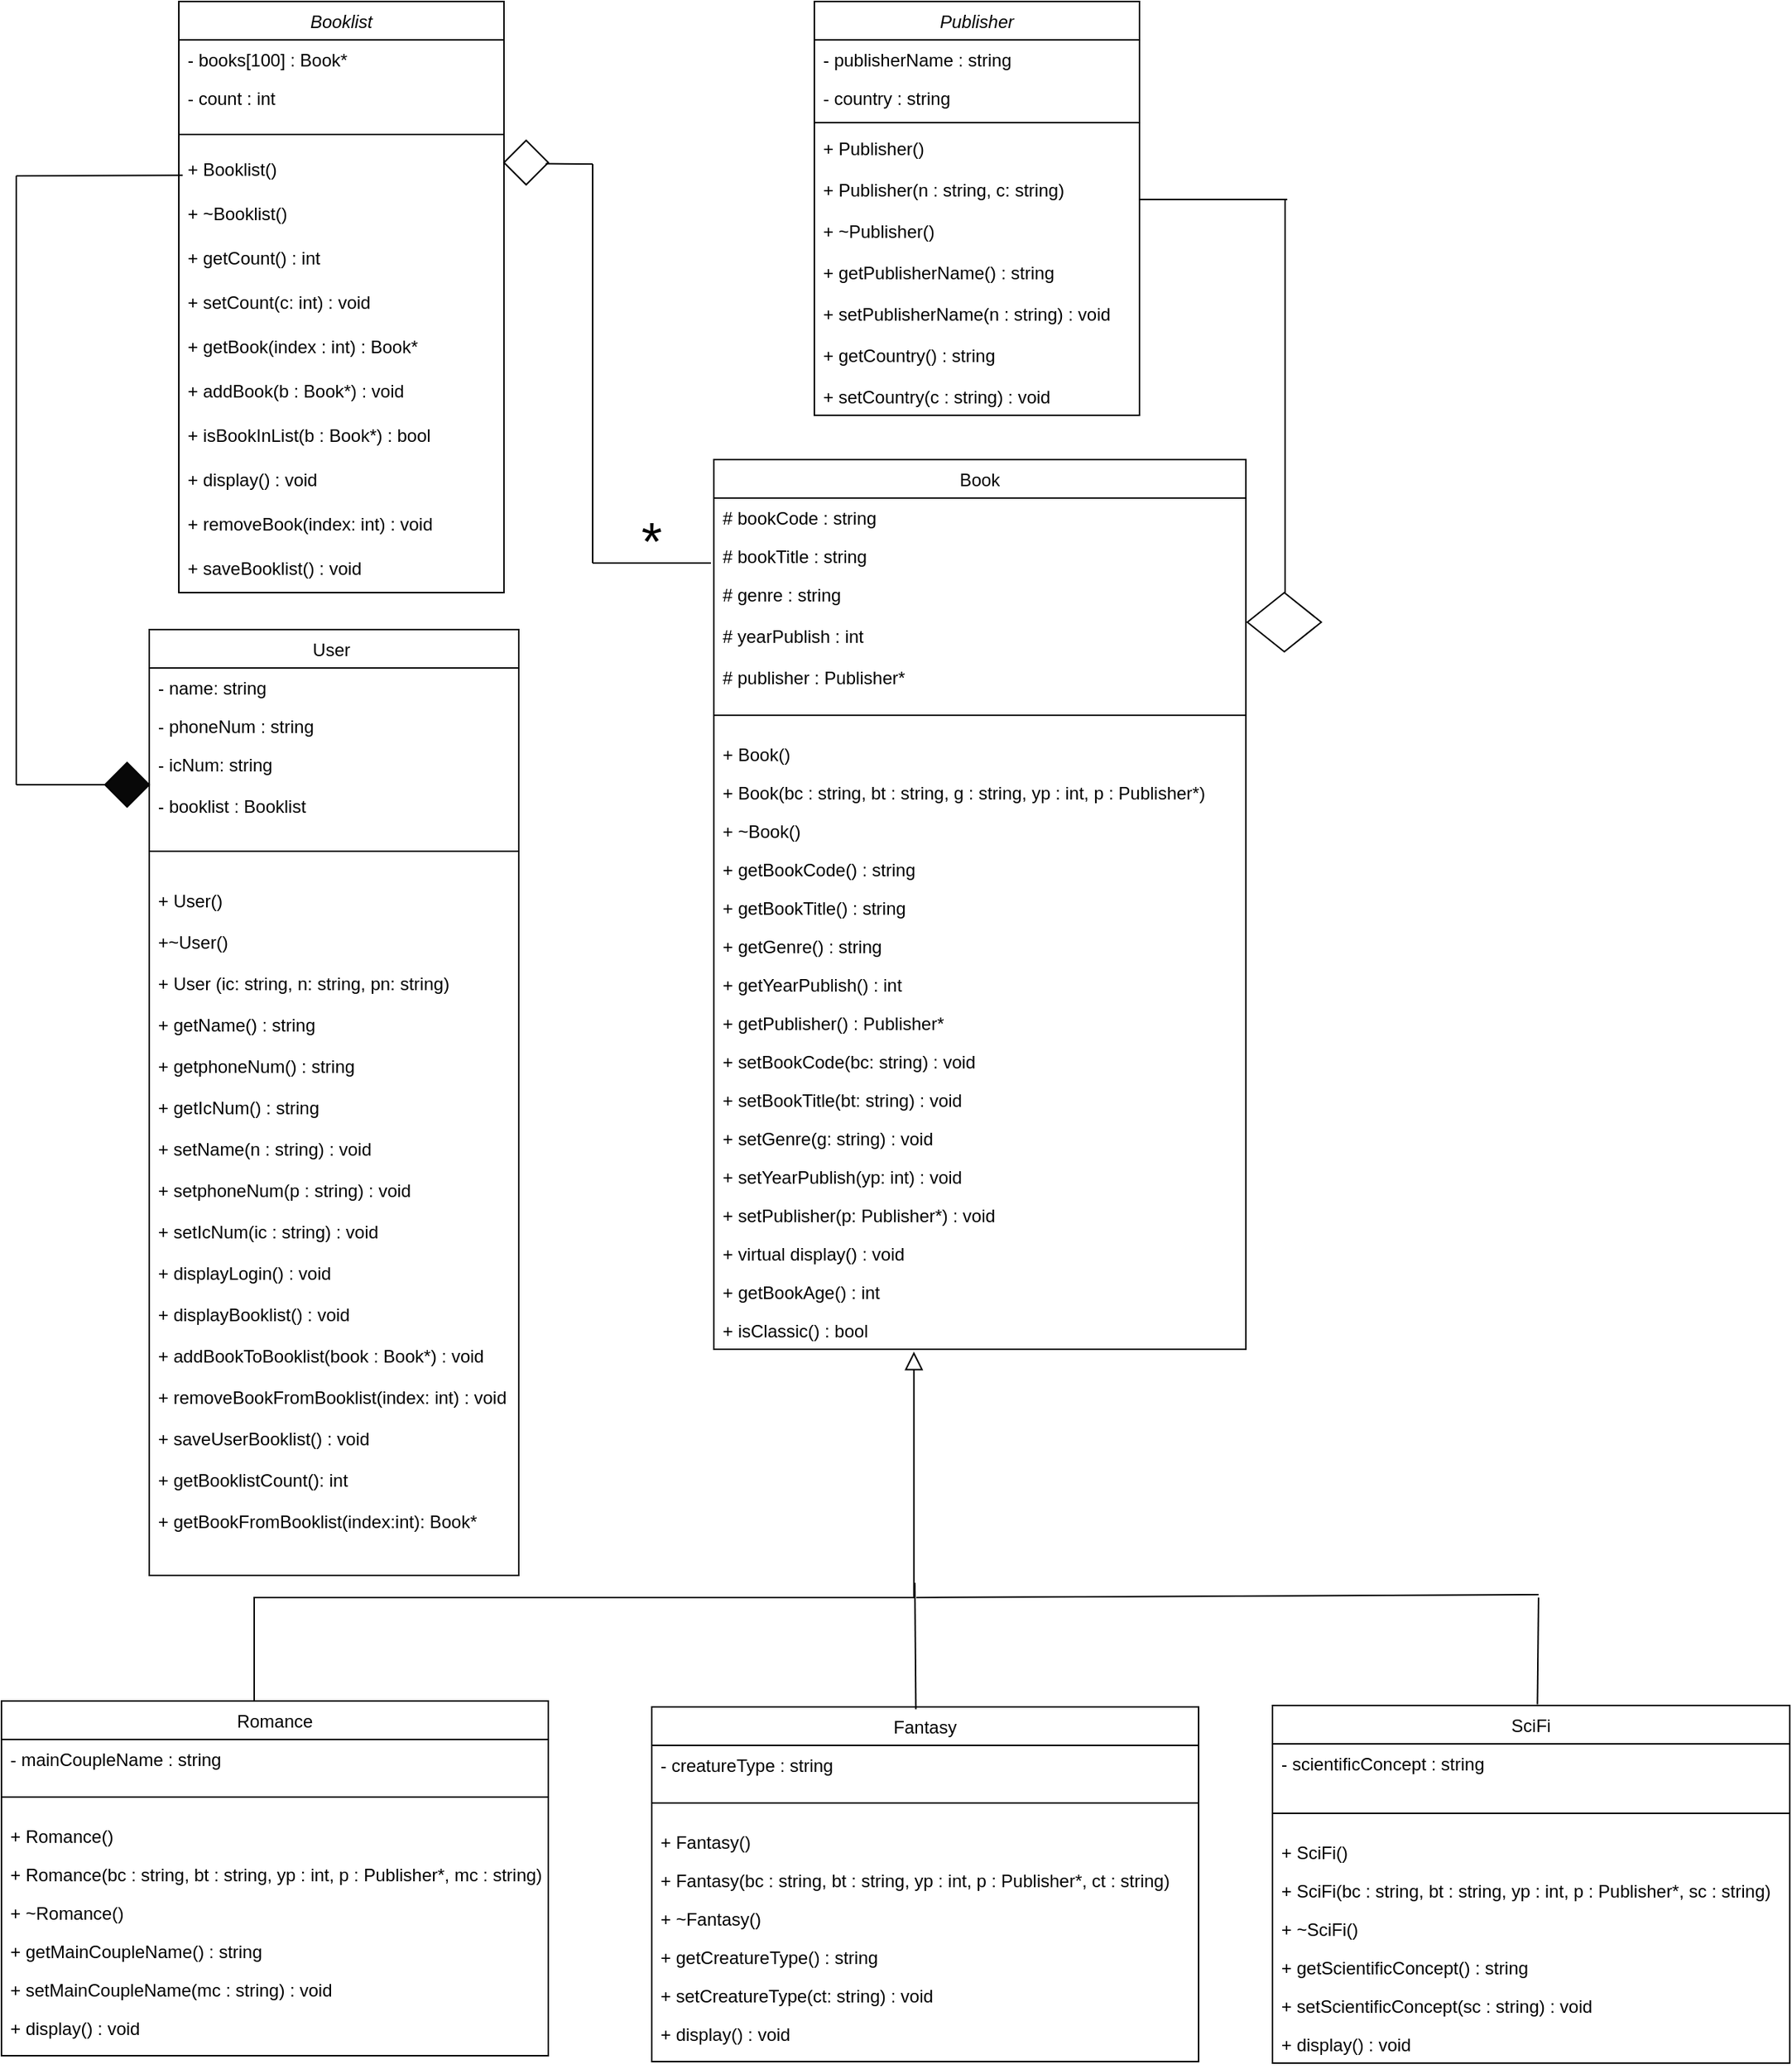 <mxfile version="22.0.2" type="device">
  <diagram id="C5RBs43oDa-KdzZeNtuy" name="Page-1">
    <mxGraphModel dx="1020" dy="504" grid="1" gridSize="10" guides="1" tooltips="1" connect="1" arrows="1" fold="1" page="1" pageScale="1" pageWidth="827" pageHeight="1169" math="0" shadow="0">
      <root>
        <mxCell id="WIyWlLk6GJQsqaUBKTNV-0" />
        <mxCell id="WIyWlLk6GJQsqaUBKTNV-1" parent="WIyWlLk6GJQsqaUBKTNV-0" />
        <mxCell id="zkfFHV4jXpPFQw0GAbJ--0" value="User " style="swimlane;fontStyle=0;align=center;verticalAlign=top;childLayout=stackLayout;horizontal=1;startSize=26;horizontalStack=0;resizeParent=1;resizeLast=0;collapsible=1;marginBottom=0;rounded=0;shadow=0;strokeWidth=1;" parent="WIyWlLk6GJQsqaUBKTNV-1" vertex="1">
          <mxGeometry x="140" y="425" width="250" height="640" as="geometry">
            <mxRectangle x="230" y="140" width="160" height="26" as="alternateBounds" />
          </mxGeometry>
        </mxCell>
        <mxCell id="zkfFHV4jXpPFQw0GAbJ--1" value="- name: string" style="text;align=left;verticalAlign=top;spacingLeft=4;spacingRight=4;overflow=hidden;rotatable=0;points=[[0,0.5],[1,0.5]];portConstraint=eastwest;" parent="zkfFHV4jXpPFQw0GAbJ--0" vertex="1">
          <mxGeometry y="26" width="250" height="26" as="geometry" />
        </mxCell>
        <mxCell id="zkfFHV4jXpPFQw0GAbJ--2" value="- phoneNum : string" style="text;align=left;verticalAlign=top;spacingLeft=4;spacingRight=4;overflow=hidden;rotatable=0;points=[[0,0.5],[1,0.5]];portConstraint=eastwest;rounded=0;shadow=0;html=0;" parent="zkfFHV4jXpPFQw0GAbJ--0" vertex="1">
          <mxGeometry y="52" width="250" height="26" as="geometry" />
        </mxCell>
        <mxCell id="zkfFHV4jXpPFQw0GAbJ--3" value="- icNum: string&#xa;&#xa;- booklist : Booklist" style="text;align=left;verticalAlign=top;spacingLeft=4;spacingRight=4;overflow=hidden;rotatable=0;points=[[0,0.5],[1,0.5]];portConstraint=eastwest;rounded=0;shadow=0;html=0;" parent="zkfFHV4jXpPFQw0GAbJ--0" vertex="1">
          <mxGeometry y="78" width="250" height="52" as="geometry" />
        </mxCell>
        <mxCell id="zkfFHV4jXpPFQw0GAbJ--4" value="" style="line;html=1;strokeWidth=1;align=left;verticalAlign=middle;spacingTop=-1;spacingLeft=3;spacingRight=3;rotatable=0;labelPosition=right;points=[];portConstraint=eastwest;" parent="zkfFHV4jXpPFQw0GAbJ--0" vertex="1">
          <mxGeometry y="130" width="250" height="40" as="geometry" />
        </mxCell>
        <mxCell id="zkfFHV4jXpPFQw0GAbJ--5" value="+ User()&#xa;&#xa;+~User()&#xa;&#xa;+ User (ic: string, n: string, pn: string)&#xa;&#xa;+ getName() : string&#xa;&#xa;+ getphoneNum() : string&#xa;&#xa;+ getIcNum() : string&#xa;&#xa;+ setName(n : string) : void&#xa;&#xa;+ setphoneNum(p : string) : void&#xa;&#xa;+ setIcNum(ic : string) : void&#xa;&#xa;+ displayLogin() : void&#xa;&#xa;+ displayBooklist() : void&#xa;&#xa;+ addBookToBooklist(book : Book*) : void&#xa;&#xa;+ removeBookFromBooklist(index: int) : void&#xa;&#xa;+ saveUserBooklist() : void&#xa;&#xa;+ getBooklistCount(): int&#xa;&#xa;+ getBookFromBooklist(index:int): Book*&#xa;&#xa;" style="text;align=left;verticalAlign=top;spacingLeft=4;spacingRight=4;overflow=hidden;rotatable=0;points=[[0,0.5],[1,0.5]];portConstraint=eastwest;" parent="zkfFHV4jXpPFQw0GAbJ--0" vertex="1">
          <mxGeometry y="170" width="250" height="470" as="geometry" />
        </mxCell>
        <mxCell id="zkfFHV4jXpPFQw0GAbJ--17" value="Book" style="swimlane;fontStyle=0;align=center;verticalAlign=top;childLayout=stackLayout;horizontal=1;startSize=26;horizontalStack=0;resizeParent=1;resizeLast=0;collapsible=1;marginBottom=0;rounded=0;shadow=0;strokeWidth=1;" parent="WIyWlLk6GJQsqaUBKTNV-1" vertex="1">
          <mxGeometry x="522" y="310" width="360" height="602" as="geometry">
            <mxRectangle x="550" y="140" width="160" height="26" as="alternateBounds" />
          </mxGeometry>
        </mxCell>
        <mxCell id="zkfFHV4jXpPFQw0GAbJ--18" value="# bookCode : string" style="text;align=left;verticalAlign=top;spacingLeft=4;spacingRight=4;overflow=hidden;rotatable=0;points=[[0,0.5],[1,0.5]];portConstraint=eastwest;" parent="zkfFHV4jXpPFQw0GAbJ--17" vertex="1">
          <mxGeometry y="26" width="360" height="26" as="geometry" />
        </mxCell>
        <mxCell id="zkfFHV4jXpPFQw0GAbJ--19" value="# bookTitle : string" style="text;align=left;verticalAlign=top;spacingLeft=4;spacingRight=4;overflow=hidden;rotatable=0;points=[[0,0.5],[1,0.5]];portConstraint=eastwest;rounded=0;shadow=0;html=0;" parent="zkfFHV4jXpPFQw0GAbJ--17" vertex="1">
          <mxGeometry y="52" width="360" height="26" as="geometry" />
        </mxCell>
        <mxCell id="bNssI9k4-p0HElGEcFlD-65" value="# genre : string&#xa;&#xa;# yearPublish : int&#xa;&#xa;# publisher : Publisher*&#xa;&#xa;" style="text;align=left;verticalAlign=top;spacingLeft=4;spacingRight=4;overflow=hidden;rotatable=0;points=[[0,0.5],[1,0.5]];portConstraint=eastwest;rounded=0;shadow=0;html=0;" parent="zkfFHV4jXpPFQw0GAbJ--17" vertex="1">
          <mxGeometry y="78" width="360" height="82" as="geometry" />
        </mxCell>
        <mxCell id="zkfFHV4jXpPFQw0GAbJ--23" value="" style="line;html=1;strokeWidth=1;align=left;verticalAlign=middle;spacingTop=-1;spacingLeft=3;spacingRight=3;rotatable=0;labelPosition=right;points=[];portConstraint=eastwest;" parent="zkfFHV4jXpPFQw0GAbJ--17" vertex="1">
          <mxGeometry y="160" width="360" height="26" as="geometry" />
        </mxCell>
        <mxCell id="zkfFHV4jXpPFQw0GAbJ--24" value="+ Book() " style="text;align=left;verticalAlign=top;spacingLeft=4;spacingRight=4;overflow=hidden;rotatable=0;points=[[0,0.5],[1,0.5]];portConstraint=eastwest;" parent="zkfFHV4jXpPFQw0GAbJ--17" vertex="1">
          <mxGeometry y="186" width="360" height="26" as="geometry" />
        </mxCell>
        <mxCell id="zkfFHV4jXpPFQw0GAbJ--25" value="+ Book(bc : string, bt : string, g : string, yp : int, p : Publisher*)" style="text;align=left;verticalAlign=top;spacingLeft=4;spacingRight=4;overflow=hidden;rotatable=0;points=[[0,0.5],[1,0.5]];portConstraint=eastwest;" parent="zkfFHV4jXpPFQw0GAbJ--17" vertex="1">
          <mxGeometry y="212" width="360" height="26" as="geometry" />
        </mxCell>
        <mxCell id="Snj3smQng_S0fo1WjeM6-1" value="+ ~Book()" style="text;align=left;verticalAlign=top;spacingLeft=4;spacingRight=4;overflow=hidden;rotatable=0;points=[[0,0.5],[1,0.5]];portConstraint=eastwest;" parent="zkfFHV4jXpPFQw0GAbJ--17" vertex="1">
          <mxGeometry y="238" width="360" height="26" as="geometry" />
        </mxCell>
        <mxCell id="bNssI9k4-p0HElGEcFlD-20" value="+ getBookCode() : string" style="text;align=left;verticalAlign=top;spacingLeft=4;spacingRight=4;overflow=hidden;rotatable=0;points=[[0,0.5],[1,0.5]];portConstraint=eastwest;" parent="zkfFHV4jXpPFQw0GAbJ--17" vertex="1">
          <mxGeometry y="264" width="360" height="26" as="geometry" />
        </mxCell>
        <mxCell id="bNssI9k4-p0HElGEcFlD-31" value="+ getBookTitle() : string" style="text;align=left;verticalAlign=top;spacingLeft=4;spacingRight=4;overflow=hidden;rotatable=0;points=[[0,0.5],[1,0.5]];portConstraint=eastwest;" parent="zkfFHV4jXpPFQw0GAbJ--17" vertex="1">
          <mxGeometry y="290" width="360" height="26" as="geometry" />
        </mxCell>
        <mxCell id="bNssI9k4-p0HElGEcFlD-66" value="+ getGenre() : string" style="text;align=left;verticalAlign=top;spacingLeft=4;spacingRight=4;overflow=hidden;rotatable=0;points=[[0,0.5],[1,0.5]];portConstraint=eastwest;" parent="zkfFHV4jXpPFQw0GAbJ--17" vertex="1">
          <mxGeometry y="316" width="360" height="26" as="geometry" />
        </mxCell>
        <mxCell id="2RfcBjX1G3hWFIVeRtJU-0" value="+ getYearPublish() : int" style="text;align=left;verticalAlign=top;spacingLeft=4;spacingRight=4;overflow=hidden;rotatable=0;points=[[0,0.5],[1,0.5]];portConstraint=eastwest;" parent="zkfFHV4jXpPFQw0GAbJ--17" vertex="1">
          <mxGeometry y="342" width="360" height="26" as="geometry" />
        </mxCell>
        <mxCell id="bNssI9k4-p0HElGEcFlD-67" value="+ getPublisher() : Publisher*" style="text;align=left;verticalAlign=top;spacingLeft=4;spacingRight=4;overflow=hidden;rotatable=0;points=[[0,0.5],[1,0.5]];portConstraint=eastwest;" parent="zkfFHV4jXpPFQw0GAbJ--17" vertex="1">
          <mxGeometry y="368" width="360" height="26" as="geometry" />
        </mxCell>
        <mxCell id="UpxeTKaQ8r32pE5_aVsX-1" value="+ setBookCode(bc: string) : void" style="text;align=left;verticalAlign=top;spacingLeft=4;spacingRight=4;overflow=hidden;rotatable=0;points=[[0,0.5],[1,0.5]];portConstraint=eastwest;" parent="zkfFHV4jXpPFQw0GAbJ--17" vertex="1">
          <mxGeometry y="394" width="360" height="26" as="geometry" />
        </mxCell>
        <mxCell id="UpxeTKaQ8r32pE5_aVsX-2" value="+ setBookTitle(bt: string) : void" style="text;align=left;verticalAlign=top;spacingLeft=4;spacingRight=4;overflow=hidden;rotatable=0;points=[[0,0.5],[1,0.5]];portConstraint=eastwest;" parent="zkfFHV4jXpPFQw0GAbJ--17" vertex="1">
          <mxGeometry y="420" width="360" height="26" as="geometry" />
        </mxCell>
        <mxCell id="UpxeTKaQ8r32pE5_aVsX-3" value="+ setGenre(g: string) : void" style="text;align=left;verticalAlign=top;spacingLeft=4;spacingRight=4;overflow=hidden;rotatable=0;points=[[0,0.5],[1,0.5]];portConstraint=eastwest;" parent="zkfFHV4jXpPFQw0GAbJ--17" vertex="1">
          <mxGeometry y="446" width="360" height="26" as="geometry" />
        </mxCell>
        <mxCell id="UpxeTKaQ8r32pE5_aVsX-4" value="+ setYearPublish(yp: int) : void" style="text;align=left;verticalAlign=top;spacingLeft=4;spacingRight=4;overflow=hidden;rotatable=0;points=[[0,0.5],[1,0.5]];portConstraint=eastwest;" parent="zkfFHV4jXpPFQw0GAbJ--17" vertex="1">
          <mxGeometry y="472" width="360" height="26" as="geometry" />
        </mxCell>
        <mxCell id="UpxeTKaQ8r32pE5_aVsX-5" value="+ setPublisher(p: Publisher*) : void" style="text;align=left;verticalAlign=top;spacingLeft=4;spacingRight=4;overflow=hidden;rotatable=0;points=[[0,0.5],[1,0.5]];portConstraint=eastwest;" parent="zkfFHV4jXpPFQw0GAbJ--17" vertex="1">
          <mxGeometry y="498" width="360" height="26" as="geometry" />
        </mxCell>
        <mxCell id="pxDG-1_r7l-Rrti4JALC-0" value="+ virtual display() : void" style="text;align=left;verticalAlign=top;spacingLeft=4;spacingRight=4;overflow=hidden;rotatable=0;points=[[0,0.5],[1,0.5]];portConstraint=eastwest;" parent="zkfFHV4jXpPFQw0GAbJ--17" vertex="1">
          <mxGeometry y="524" width="360" height="26" as="geometry" />
        </mxCell>
        <mxCell id="RCz523NR6PplQlJ8HOiF-1" value="+ getBookAge() : int" style="text;align=left;verticalAlign=top;spacingLeft=4;spacingRight=4;overflow=hidden;rotatable=0;points=[[0,0.5],[1,0.5]];portConstraint=eastwest;" vertex="1" parent="zkfFHV4jXpPFQw0GAbJ--17">
          <mxGeometry y="550" width="360" height="26" as="geometry" />
        </mxCell>
        <mxCell id="RCz523NR6PplQlJ8HOiF-0" value="+ isClassic() : bool" style="text;align=left;verticalAlign=top;spacingLeft=4;spacingRight=4;overflow=hidden;rotatable=0;points=[[0,0.5],[1,0.5]];portConstraint=eastwest;" vertex="1" parent="zkfFHV4jXpPFQw0GAbJ--17">
          <mxGeometry y="576" width="360" height="26" as="geometry" />
        </mxCell>
        <mxCell id="bNssI9k4-p0HElGEcFlD-2" value="SciFi" style="swimlane;fontStyle=0;align=center;verticalAlign=top;childLayout=stackLayout;horizontal=1;startSize=26;horizontalStack=0;resizeParent=1;resizeLast=0;collapsible=1;marginBottom=0;rounded=0;shadow=0;strokeWidth=1;" parent="WIyWlLk6GJQsqaUBKTNV-1" vertex="1">
          <mxGeometry x="900" y="1153" width="350" height="242" as="geometry">
            <mxRectangle x="340" y="380" width="170" height="26" as="alternateBounds" />
          </mxGeometry>
        </mxCell>
        <mxCell id="bNssI9k4-p0HElGEcFlD-3" value="- scientificConcept : string" style="text;align=left;verticalAlign=top;spacingLeft=4;spacingRight=4;overflow=hidden;rotatable=0;points=[[0,0.5],[1,0.5]];portConstraint=eastwest;" parent="bNssI9k4-p0HElGEcFlD-2" vertex="1">
          <mxGeometry y="26" width="350" height="34" as="geometry" />
        </mxCell>
        <mxCell id="2RfcBjX1G3hWFIVeRtJU-6" value="" style="line;html=1;strokeWidth=1;align=left;verticalAlign=middle;spacingTop=-1;spacingLeft=3;spacingRight=3;rotatable=0;labelPosition=right;points=[];portConstraint=eastwest;" parent="bNssI9k4-p0HElGEcFlD-2" vertex="1">
          <mxGeometry y="60" width="350" height="26" as="geometry" />
        </mxCell>
        <mxCell id="2RfcBjX1G3hWFIVeRtJU-14" value="+ SciFi()" style="text;align=left;verticalAlign=top;spacingLeft=4;spacingRight=4;overflow=hidden;rotatable=0;points=[[0,0.5],[1,0.5]];portConstraint=eastwest;" parent="bNssI9k4-p0HElGEcFlD-2" vertex="1">
          <mxGeometry y="86" width="350" height="26" as="geometry" />
        </mxCell>
        <mxCell id="2RfcBjX1G3hWFIVeRtJU-10" value="+ SciFi(bc : string, bt : string, yp : int, p : Publisher*, sc : string)" style="text;align=left;verticalAlign=top;spacingLeft=4;spacingRight=4;overflow=hidden;rotatable=0;points=[[0,0.5],[1,0.5]];portConstraint=eastwest;" parent="bNssI9k4-p0HElGEcFlD-2" vertex="1">
          <mxGeometry y="112" width="350" height="26" as="geometry" />
        </mxCell>
        <mxCell id="UpxeTKaQ8r32pE5_aVsX-12" value="+ ~SciFi()" style="text;align=left;verticalAlign=top;spacingLeft=4;spacingRight=4;overflow=hidden;rotatable=0;points=[[0,0.5],[1,0.5]];portConstraint=eastwest;" parent="bNssI9k4-p0HElGEcFlD-2" vertex="1">
          <mxGeometry y="138" width="350" height="26" as="geometry" />
        </mxCell>
        <mxCell id="UpxeTKaQ8r32pE5_aVsX-13" value="+ getScientificConcept() : string&#xa;" style="text;align=left;verticalAlign=top;spacingLeft=4;spacingRight=4;overflow=hidden;rotatable=0;points=[[0,0.5],[1,0.5]];portConstraint=eastwest;" parent="bNssI9k4-p0HElGEcFlD-2" vertex="1">
          <mxGeometry y="164" width="350" height="26" as="geometry" />
        </mxCell>
        <mxCell id="UpxeTKaQ8r32pE5_aVsX-14" value="+ setScientificConcept(sc : string) : void" style="text;align=left;verticalAlign=top;spacingLeft=4;spacingRight=4;overflow=hidden;rotatable=0;points=[[0,0.5],[1,0.5]];portConstraint=eastwest;" parent="bNssI9k4-p0HElGEcFlD-2" vertex="1">
          <mxGeometry y="190" width="350" height="26" as="geometry" />
        </mxCell>
        <mxCell id="Snj3smQng_S0fo1WjeM6-4" value="+ display() : void" style="text;align=left;verticalAlign=top;spacingLeft=4;spacingRight=4;overflow=hidden;rotatable=0;points=[[0,0.5],[1,0.5]];portConstraint=eastwest;" parent="bNssI9k4-p0HElGEcFlD-2" vertex="1">
          <mxGeometry y="216" width="350" height="26" as="geometry" />
        </mxCell>
        <mxCell id="zkfFHV4jXpPFQw0GAbJ--13" value="Romance" style="swimlane;fontStyle=0;align=center;verticalAlign=top;childLayout=stackLayout;horizontal=1;startSize=26;horizontalStack=0;resizeParent=1;resizeLast=0;collapsible=1;marginBottom=0;rounded=0;shadow=0;strokeWidth=1;" parent="WIyWlLk6GJQsqaUBKTNV-1" vertex="1">
          <mxGeometry x="40" y="1150" width="370" height="240" as="geometry">
            <mxRectangle x="340" y="380" width="170" height="26" as="alternateBounds" />
          </mxGeometry>
        </mxCell>
        <mxCell id="bNssI9k4-p0HElGEcFlD-5" value="- mainCoupleName : string" style="text;align=left;verticalAlign=top;spacingLeft=4;spacingRight=4;overflow=hidden;rotatable=0;points=[[0,0.5],[1,0.5]];portConstraint=eastwest;" parent="zkfFHV4jXpPFQw0GAbJ--13" vertex="1">
          <mxGeometry y="26" width="370" height="26" as="geometry" />
        </mxCell>
        <mxCell id="2RfcBjX1G3hWFIVeRtJU-3" value="" style="line;html=1;strokeWidth=1;align=left;verticalAlign=middle;spacingTop=-1;spacingLeft=3;spacingRight=3;rotatable=0;labelPosition=right;points=[];portConstraint=eastwest;" parent="zkfFHV4jXpPFQw0GAbJ--13" vertex="1">
          <mxGeometry y="52" width="370" height="26" as="geometry" />
        </mxCell>
        <mxCell id="2RfcBjX1G3hWFIVeRtJU-11" value="+ Romance()" style="text;align=left;verticalAlign=top;spacingLeft=4;spacingRight=4;overflow=hidden;rotatable=0;points=[[0,0.5],[1,0.5]];portConstraint=eastwest;" parent="zkfFHV4jXpPFQw0GAbJ--13" vertex="1">
          <mxGeometry y="78" width="370" height="26" as="geometry" />
        </mxCell>
        <mxCell id="2RfcBjX1G3hWFIVeRtJU-2" value="+ Romance(bc : string, bt : string, yp : int, p : Publisher*, mc : string)" style="text;align=left;verticalAlign=top;spacingLeft=4;spacingRight=4;overflow=hidden;rotatable=0;points=[[0,0.5],[1,0.5]];portConstraint=eastwest;" parent="zkfFHV4jXpPFQw0GAbJ--13" vertex="1">
          <mxGeometry y="104" width="370" height="26" as="geometry" />
        </mxCell>
        <mxCell id="UpxeTKaQ8r32pE5_aVsX-6" value="+ ~Romance()" style="text;align=left;verticalAlign=top;spacingLeft=4;spacingRight=4;overflow=hidden;rotatable=0;points=[[0,0.5],[1,0.5]];portConstraint=eastwest;" parent="zkfFHV4jXpPFQw0GAbJ--13" vertex="1">
          <mxGeometry y="130" width="370" height="26" as="geometry" />
        </mxCell>
        <mxCell id="UpxeTKaQ8r32pE5_aVsX-7" value="+ getMainCoupleName() : string&#xa;" style="text;align=left;verticalAlign=top;spacingLeft=4;spacingRight=4;overflow=hidden;rotatable=0;points=[[0,0.5],[1,0.5]];portConstraint=eastwest;" parent="zkfFHV4jXpPFQw0GAbJ--13" vertex="1">
          <mxGeometry y="156" width="370" height="26" as="geometry" />
        </mxCell>
        <mxCell id="UpxeTKaQ8r32pE5_aVsX-8" value="+ setMainCoupleName(mc : string) : void&#xa;" style="text;align=left;verticalAlign=top;spacingLeft=4;spacingRight=4;overflow=hidden;rotatable=0;points=[[0,0.5],[1,0.5]];portConstraint=eastwest;" parent="zkfFHV4jXpPFQw0GAbJ--13" vertex="1">
          <mxGeometry y="182" width="370" height="26" as="geometry" />
        </mxCell>
        <mxCell id="Snj3smQng_S0fo1WjeM6-2" value="+ display() : void" style="text;align=left;verticalAlign=top;spacingLeft=4;spacingRight=4;overflow=hidden;rotatable=0;points=[[0,0.5],[1,0.5]];portConstraint=eastwest;" parent="zkfFHV4jXpPFQw0GAbJ--13" vertex="1">
          <mxGeometry y="208" width="370" height="26" as="geometry" />
        </mxCell>
        <mxCell id="bNssI9k4-p0HElGEcFlD-10" value="Fantasy" style="swimlane;fontStyle=0;align=center;verticalAlign=top;childLayout=stackLayout;horizontal=1;startSize=26;horizontalStack=0;resizeParent=1;resizeLast=0;collapsible=1;marginBottom=0;rounded=0;shadow=0;strokeWidth=1;" parent="WIyWlLk6GJQsqaUBKTNV-1" vertex="1">
          <mxGeometry x="480" y="1154" width="370" height="240" as="geometry">
            <mxRectangle x="340" y="380" width="170" height="26" as="alternateBounds" />
          </mxGeometry>
        </mxCell>
        <mxCell id="2RfcBjX1G3hWFIVeRtJU-5" value="- creatureType : string" style="text;align=left;verticalAlign=top;spacingLeft=4;spacingRight=4;overflow=hidden;rotatable=0;points=[[0,0.5],[1,0.5]];portConstraint=eastwest;" parent="bNssI9k4-p0HElGEcFlD-10" vertex="1">
          <mxGeometry y="26" width="370" height="26" as="geometry" />
        </mxCell>
        <mxCell id="2RfcBjX1G3hWFIVeRtJU-4" value="" style="line;html=1;strokeWidth=1;align=left;verticalAlign=middle;spacingTop=-1;spacingLeft=3;spacingRight=3;rotatable=0;labelPosition=right;points=[];portConstraint=eastwest;" parent="bNssI9k4-p0HElGEcFlD-10" vertex="1">
          <mxGeometry y="52" width="370" height="26" as="geometry" />
        </mxCell>
        <mxCell id="2RfcBjX1G3hWFIVeRtJU-12" value="+ Fantasy()" style="text;align=left;verticalAlign=top;spacingLeft=4;spacingRight=4;overflow=hidden;rotatable=0;points=[[0,0.5],[1,0.5]];portConstraint=eastwest;" parent="bNssI9k4-p0HElGEcFlD-10" vertex="1">
          <mxGeometry y="78" width="370" height="26" as="geometry" />
        </mxCell>
        <mxCell id="bNssI9k4-p0HElGEcFlD-13" value="+ Fantasy(bc : string, bt : string, yp : int, p : Publisher*, ct : string)" style="text;align=left;verticalAlign=top;spacingLeft=4;spacingRight=4;overflow=hidden;rotatable=0;points=[[0,0.5],[1,0.5]];portConstraint=eastwest;" parent="bNssI9k4-p0HElGEcFlD-10" vertex="1">
          <mxGeometry y="104" width="370" height="26" as="geometry" />
        </mxCell>
        <mxCell id="UpxeTKaQ8r32pE5_aVsX-9" value="+ ~Fantasy()" style="text;align=left;verticalAlign=top;spacingLeft=4;spacingRight=4;overflow=hidden;rotatable=0;points=[[0,0.5],[1,0.5]];portConstraint=eastwest;" parent="bNssI9k4-p0HElGEcFlD-10" vertex="1">
          <mxGeometry y="130" width="370" height="26" as="geometry" />
        </mxCell>
        <mxCell id="UpxeTKaQ8r32pE5_aVsX-10" value="+ getCreatureType() : string&#xa;" style="text;align=left;verticalAlign=top;spacingLeft=4;spacingRight=4;overflow=hidden;rotatable=0;points=[[0,0.5],[1,0.5]];portConstraint=eastwest;" parent="bNssI9k4-p0HElGEcFlD-10" vertex="1">
          <mxGeometry y="156" width="370" height="26" as="geometry" />
        </mxCell>
        <mxCell id="UpxeTKaQ8r32pE5_aVsX-11" value="+ setCreatureType(ct: string) : void&#xa;" style="text;align=left;verticalAlign=top;spacingLeft=4;spacingRight=4;overflow=hidden;rotatable=0;points=[[0,0.5],[1,0.5]];portConstraint=eastwest;" parent="bNssI9k4-p0HElGEcFlD-10" vertex="1">
          <mxGeometry y="182" width="370" height="26" as="geometry" />
        </mxCell>
        <mxCell id="Snj3smQng_S0fo1WjeM6-3" value="+ display() : void" style="text;align=left;verticalAlign=top;spacingLeft=4;spacingRight=4;overflow=hidden;rotatable=0;points=[[0,0.5],[1,0.5]];portConstraint=eastwest;" parent="bNssI9k4-p0HElGEcFlD-10" vertex="1">
          <mxGeometry y="208" width="370" height="26" as="geometry" />
        </mxCell>
        <mxCell id="bNssI9k4-p0HElGEcFlD-22" value="Publisher" style="swimlane;fontStyle=2;align=center;verticalAlign=top;childLayout=stackLayout;horizontal=1;startSize=26;horizontalStack=0;resizeParent=1;resizeLast=0;collapsible=1;marginBottom=0;rounded=0;shadow=0;strokeWidth=1;" parent="WIyWlLk6GJQsqaUBKTNV-1" vertex="1">
          <mxGeometry x="590" width="220" height="280" as="geometry">
            <mxRectangle x="230" y="140" width="160" height="26" as="alternateBounds" />
          </mxGeometry>
        </mxCell>
        <mxCell id="bNssI9k4-p0HElGEcFlD-23" value="- publisherName : string" style="text;align=left;verticalAlign=top;spacingLeft=4;spacingRight=4;overflow=hidden;rotatable=0;points=[[0,0.5],[1,0.5]];portConstraint=eastwest;" parent="bNssI9k4-p0HElGEcFlD-22" vertex="1">
          <mxGeometry y="26" width="220" height="26" as="geometry" />
        </mxCell>
        <mxCell id="5nMlQYUFVO1i6tNr_L7D-0" value="- country : string" style="text;align=left;verticalAlign=top;spacingLeft=4;spacingRight=4;overflow=hidden;rotatable=0;points=[[0,0.5],[1,0.5]];portConstraint=eastwest;" parent="bNssI9k4-p0HElGEcFlD-22" vertex="1">
          <mxGeometry y="52" width="220" height="26" as="geometry" />
        </mxCell>
        <mxCell id="bNssI9k4-p0HElGEcFlD-26" value="" style="line;html=1;strokeWidth=1;align=left;verticalAlign=middle;spacingTop=-1;spacingLeft=3;spacingRight=3;rotatable=0;labelPosition=right;points=[];portConstraint=eastwest;" parent="bNssI9k4-p0HElGEcFlD-22" vertex="1">
          <mxGeometry y="78" width="220" height="8" as="geometry" />
        </mxCell>
        <mxCell id="bNssI9k4-p0HElGEcFlD-27" value="+ Publisher() &#xa;&#xa;+ Publisher(n : string, c: string) &#xa;&#xa;+ ~Publisher()&#xa;&#xa;+ getPublisherName() : string&#xa;&#xa;+ setPublisherName(n : string) : void&#xa;&#xa;+ getCountry() : string&#xa;&#xa;+ setCountry(c : string) : void&#xa;&#xa;&#xa;&#xa;" style="text;align=left;verticalAlign=top;spacingLeft=4;spacingRight=4;overflow=hidden;rotatable=0;points=[[0,0.5],[1,0.5]];portConstraint=eastwest;" parent="bNssI9k4-p0HElGEcFlD-22" vertex="1">
          <mxGeometry y="86" width="220" height="194" as="geometry" />
        </mxCell>
        <mxCell id="bNssI9k4-p0HElGEcFlD-29" value="" style="endArrow=none;html=1;rounded=0;" parent="WIyWlLk6GJQsqaUBKTNV-1" edge="1">
          <mxGeometry width="50" height="50" relative="1" as="geometry">
            <mxPoint x="908.5" y="400" as="sourcePoint" />
            <mxPoint x="908.5" y="134" as="targetPoint" />
          </mxGeometry>
        </mxCell>
        <mxCell id="bNssI9k4-p0HElGEcFlD-33" value="" style="endArrow=block;endSize=10;endFill=0;shadow=0;strokeWidth=1;rounded=0;edgeStyle=elbowEdgeStyle;elbow=vertical;entryX=0.376;entryY=1.064;entryDx=0;entryDy=0;entryPerimeter=0;" parent="WIyWlLk6GJQsqaUBKTNV-1" target="RCz523NR6PplQlJ8HOiF-0" edge="1">
          <mxGeometry width="160" relative="1" as="geometry">
            <mxPoint x="211" y="1150" as="sourcePoint" />
            <mxPoint x="658" y="950" as="targetPoint" />
            <Array as="points">
              <mxPoint x="450" y="1080" />
            </Array>
          </mxGeometry>
        </mxCell>
        <mxCell id="bNssI9k4-p0HElGEcFlD-34" value="Booklist" style="swimlane;fontStyle=2;align=center;verticalAlign=top;childLayout=stackLayout;horizontal=1;startSize=26;horizontalStack=0;resizeParent=1;resizeLast=0;collapsible=1;marginBottom=0;rounded=0;shadow=0;strokeWidth=1;" parent="WIyWlLk6GJQsqaUBKTNV-1" vertex="1">
          <mxGeometry x="160" width="220" height="400" as="geometry">
            <mxRectangle x="230" y="140" width="160" height="26" as="alternateBounds" />
          </mxGeometry>
        </mxCell>
        <mxCell id="bNssI9k4-p0HElGEcFlD-35" value="- books[100] : Book*" style="text;align=left;verticalAlign=top;spacingLeft=4;spacingRight=4;overflow=hidden;rotatable=0;points=[[0,0.5],[1,0.5]];portConstraint=eastwest;" parent="bNssI9k4-p0HElGEcFlD-34" vertex="1">
          <mxGeometry y="26" width="220" height="26" as="geometry" />
        </mxCell>
        <mxCell id="bNssI9k4-p0HElGEcFlD-36" value="- count : int" style="text;align=left;verticalAlign=top;spacingLeft=4;spacingRight=4;overflow=hidden;rotatable=0;points=[[0,0.5],[1,0.5]];portConstraint=eastwest;rounded=0;shadow=0;html=0;" parent="bNssI9k4-p0HElGEcFlD-34" vertex="1">
          <mxGeometry y="52" width="220" height="28" as="geometry" />
        </mxCell>
        <mxCell id="bNssI9k4-p0HElGEcFlD-56" value="" style="line;html=1;strokeWidth=1;align=left;verticalAlign=middle;spacingTop=-1;spacingLeft=3;spacingRight=3;rotatable=0;labelPosition=right;points=[];portConstraint=eastwest;" parent="bNssI9k4-p0HElGEcFlD-34" vertex="1">
          <mxGeometry y="80" width="220" height="20" as="geometry" />
        </mxCell>
        <mxCell id="bNssI9k4-p0HElGEcFlD-38" value="+ Booklist()" style="text;align=left;verticalAlign=top;spacingLeft=4;spacingRight=4;overflow=hidden;rotatable=0;points=[[0,0.5],[1,0.5]];portConstraint=eastwest;" parent="bNssI9k4-p0HElGEcFlD-34" vertex="1">
          <mxGeometry y="100" width="220" height="30" as="geometry" />
        </mxCell>
        <mxCell id="UpxeTKaQ8r32pE5_aVsX-15" value="+ ~Booklist()" style="text;align=left;verticalAlign=top;spacingLeft=4;spacingRight=4;overflow=hidden;rotatable=0;points=[[0,0.5],[1,0.5]];portConstraint=eastwest;" parent="bNssI9k4-p0HElGEcFlD-34" vertex="1">
          <mxGeometry y="130" width="220" height="30" as="geometry" />
        </mxCell>
        <mxCell id="UpxeTKaQ8r32pE5_aVsX-16" value="+ getCount() : int " style="text;align=left;verticalAlign=top;spacingLeft=4;spacingRight=4;overflow=hidden;rotatable=0;points=[[0,0.5],[1,0.5]];portConstraint=eastwest;" parent="bNssI9k4-p0HElGEcFlD-34" vertex="1">
          <mxGeometry y="160" width="220" height="30" as="geometry" />
        </mxCell>
        <mxCell id="5b9CUkR-7wKR7hvyGoUp-11" value="+ setCount(c: int) : void" style="text;align=left;verticalAlign=top;spacingLeft=4;spacingRight=4;overflow=hidden;rotatable=0;points=[[0,0.5],[1,0.5]];portConstraint=eastwest;" parent="bNssI9k4-p0HElGEcFlD-34" vertex="1">
          <mxGeometry y="190" width="220" height="30" as="geometry" />
        </mxCell>
        <mxCell id="UpxeTKaQ8r32pE5_aVsX-17" value="+ getBook(index : int) : Book*" style="text;align=left;verticalAlign=top;spacingLeft=4;spacingRight=4;overflow=hidden;rotatable=0;points=[[0,0.5],[1,0.5]];portConstraint=eastwest;" parent="bNssI9k4-p0HElGEcFlD-34" vertex="1">
          <mxGeometry y="220" width="220" height="30" as="geometry" />
        </mxCell>
        <mxCell id="2RfcBjX1G3hWFIVeRtJU-13" value="+ addBook(b : Book*) : void" style="text;align=left;verticalAlign=top;spacingLeft=4;spacingRight=4;overflow=hidden;rotatable=0;points=[[0,0.5],[1,0.5]];portConstraint=eastwest;" parent="bNssI9k4-p0HElGEcFlD-34" vertex="1">
          <mxGeometry y="250" width="220" height="30" as="geometry" />
        </mxCell>
        <mxCell id="SOK7uDoBVy6U5bJRLrmH-0" value="+ isBookInList(b : Book*) : bool" style="text;align=left;verticalAlign=top;spacingLeft=4;spacingRight=4;overflow=hidden;rotatable=0;points=[[0,0.5],[1,0.5]];portConstraint=eastwest;" parent="bNssI9k4-p0HElGEcFlD-34" vertex="1">
          <mxGeometry y="280" width="220" height="30" as="geometry" />
        </mxCell>
        <mxCell id="5tyTuLkrSV3Rzhx9276w-0" value="+ display() : void" style="text;align=left;verticalAlign=top;spacingLeft=4;spacingRight=4;overflow=hidden;rotatable=0;points=[[0,0.5],[1,0.5]];portConstraint=eastwest;" parent="bNssI9k4-p0HElGEcFlD-34" vertex="1">
          <mxGeometry y="310" width="220" height="30" as="geometry" />
        </mxCell>
        <mxCell id="bNssI9k4-p0HElGEcFlD-76" value="+ removeBook(index: int) : void" style="text;align=left;verticalAlign=top;spacingLeft=4;spacingRight=4;overflow=hidden;rotatable=0;points=[[0,0.5],[1,0.5]];portConstraint=eastwest;" parent="bNssI9k4-p0HElGEcFlD-34" vertex="1">
          <mxGeometry y="340" width="220" height="30" as="geometry" />
        </mxCell>
        <mxCell id="5tyTuLkrSV3Rzhx9276w-1" value="+ saveBooklist() : void" style="text;align=left;verticalAlign=top;spacingLeft=4;spacingRight=4;overflow=hidden;rotatable=0;points=[[0,0.5],[1,0.5]];portConstraint=eastwest;" parent="bNssI9k4-p0HElGEcFlD-34" vertex="1">
          <mxGeometry y="370" width="220" height="30" as="geometry" />
        </mxCell>
        <mxCell id="bNssI9k4-p0HElGEcFlD-60" value="" style="rhombus;whiteSpace=wrap;html=1;fillColor=#080808;" parent="WIyWlLk6GJQsqaUBKTNV-1" vertex="1">
          <mxGeometry x="110" y="515" width="30" height="30" as="geometry" />
        </mxCell>
        <mxCell id="bNssI9k4-p0HElGEcFlD-63" value="" style="endArrow=none;html=1;rounded=0;" parent="WIyWlLk6GJQsqaUBKTNV-1" edge="1">
          <mxGeometry width="50" height="50" relative="1" as="geometry">
            <mxPoint x="50" y="530" as="sourcePoint" />
            <mxPoint x="50" y="118" as="targetPoint" />
          </mxGeometry>
        </mxCell>
        <mxCell id="bNssI9k4-p0HElGEcFlD-69" value="" style="endArrow=none;html=1;rounded=0;exitX=0.295;exitY=-0.008;exitDx=0;exitDy=0;exitPerimeter=0;" parent="WIyWlLk6GJQsqaUBKTNV-1" edge="1">
          <mxGeometry width="50" height="50" relative="1" as="geometry">
            <mxPoint x="1079.25" y="1152.24" as="sourcePoint" />
            <mxPoint x="1080" y="1080" as="targetPoint" />
          </mxGeometry>
        </mxCell>
        <mxCell id="bNssI9k4-p0HElGEcFlD-70" value="" style="endArrow=none;html=1;rounded=0;" parent="WIyWlLk6GJQsqaUBKTNV-1" edge="1">
          <mxGeometry width="50" height="50" relative="1" as="geometry">
            <mxPoint x="1080" y="1078" as="sourcePoint" />
            <mxPoint x="659" y="1080" as="targetPoint" />
          </mxGeometry>
        </mxCell>
        <mxCell id="bNssI9k4-p0HElGEcFlD-84" value="" style="rhombus;whiteSpace=wrap;html=1;" parent="WIyWlLk6GJQsqaUBKTNV-1" vertex="1">
          <mxGeometry x="380" y="94" width="30" height="30" as="geometry" />
        </mxCell>
        <mxCell id="bNssI9k4-p0HElGEcFlD-85" value="" style="endArrow=none;html=1;rounded=0;" parent="WIyWlLk6GJQsqaUBKTNV-1" edge="1">
          <mxGeometry width="50" height="50" relative="1" as="geometry">
            <mxPoint x="440" y="380" as="sourcePoint" />
            <mxPoint x="440" y="110" as="targetPoint" />
          </mxGeometry>
        </mxCell>
        <mxCell id="bNssI9k4-p0HElGEcFlD-87" value="" style="endArrow=none;html=1;rounded=0;" parent="WIyWlLk6GJQsqaUBKTNV-1" edge="1">
          <mxGeometry width="50" height="50" relative="1" as="geometry">
            <mxPoint x="408.235" y="109.765" as="sourcePoint" />
            <mxPoint x="440" y="110" as="targetPoint" />
          </mxGeometry>
        </mxCell>
        <mxCell id="bNssI9k4-p0HElGEcFlD-88" value="" style="endArrow=none;html=1;rounded=0;exitX=0;exitY=0.5;exitDx=0;exitDy=0;" parent="WIyWlLk6GJQsqaUBKTNV-1" edge="1">
          <mxGeometry width="50" height="50" relative="1" as="geometry">
            <mxPoint x="520" y="380" as="sourcePoint" />
            <mxPoint x="440" y="380" as="targetPoint" />
          </mxGeometry>
        </mxCell>
        <mxCell id="2RfcBjX1G3hWFIVeRtJU-15" value="" style="endArrow=none;html=1;rounded=0;exitX=0.441;exitY=0.013;exitDx=0;exitDy=0;exitPerimeter=0;" parent="WIyWlLk6GJQsqaUBKTNV-1" edge="1">
          <mxGeometry width="50" height="50" relative="1" as="geometry">
            <mxPoint x="658.7" y="1155.58" as="sourcePoint" />
            <mxPoint x="658" y="1070" as="targetPoint" />
          </mxGeometry>
        </mxCell>
        <mxCell id="bNssI9k4-p0HElGEcFlD-28" value="" style="rhombus;whiteSpace=wrap;html=1;fillColor=#FFFFFF;" parent="WIyWlLk6GJQsqaUBKTNV-1" vertex="1">
          <mxGeometry x="883" y="400" width="50" height="40" as="geometry" />
        </mxCell>
        <mxCell id="UpxeTKaQ8r32pE5_aVsX-18" value="" style="endArrow=none;html=1;rounded=0;exitX=0.012;exitY=0.483;exitDx=0;exitDy=0;exitPerimeter=0;" parent="WIyWlLk6GJQsqaUBKTNV-1" edge="1">
          <mxGeometry width="50" height="50" relative="1" as="geometry">
            <mxPoint x="162.64" y="117.66" as="sourcePoint" />
            <mxPoint x="50" y="118" as="targetPoint" />
          </mxGeometry>
        </mxCell>
        <mxCell id="UpxeTKaQ8r32pE5_aVsX-20" value="" style="endArrow=none;html=1;rounded=0;entryX=0;entryY=0.5;entryDx=0;entryDy=0;" parent="WIyWlLk6GJQsqaUBKTNV-1" target="bNssI9k4-p0HElGEcFlD-60" edge="1">
          <mxGeometry width="50" height="50" relative="1" as="geometry">
            <mxPoint x="50" y="530" as="sourcePoint" />
            <mxPoint x="100" y="400" as="targetPoint" />
          </mxGeometry>
        </mxCell>
        <mxCell id="5nMlQYUFVO1i6tNr_L7D-1" value="" style="endArrow=none;html=1;rounded=0;exitX=0.994;exitY=0.232;exitDx=0;exitDy=0;exitPerimeter=0;" parent="WIyWlLk6GJQsqaUBKTNV-1" edge="1">
          <mxGeometry width="50" height="50" relative="1" as="geometry">
            <mxPoint x="809.68" y="134.008" as="sourcePoint" />
            <mxPoint x="910" y="134" as="targetPoint" />
          </mxGeometry>
        </mxCell>
        <mxCell id="Snj3smQng_S0fo1WjeM6-0" value="&lt;font style=&quot;font-size: 36px;&quot;&gt;*&lt;/font&gt;" style="text;html=1;strokeColor=none;fillColor=none;align=center;verticalAlign=middle;whiteSpace=wrap;rounded=0;" parent="WIyWlLk6GJQsqaUBKTNV-1" vertex="1">
          <mxGeometry x="450" y="350" width="60" height="30" as="geometry" />
        </mxCell>
      </root>
    </mxGraphModel>
  </diagram>
</mxfile>
